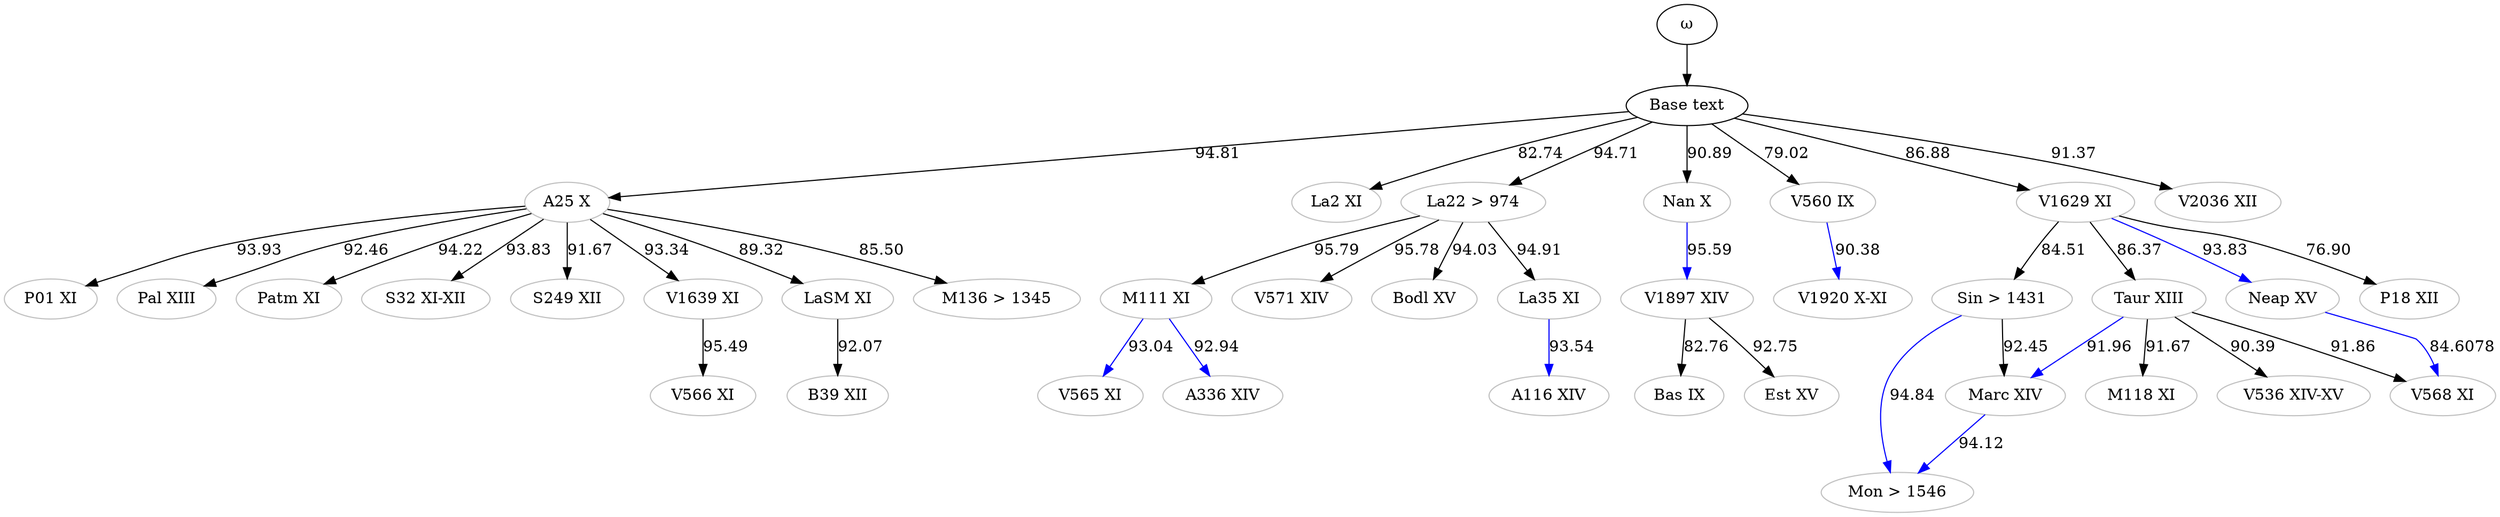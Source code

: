 digraph {

    Top [color="black", label="ω"]
    aBase [color="black", label="Base text"]
	A116 [label="A116 XIV", color="grey"]
	A25 [label="A25 X", color="grey"]
	A336 [label="A336 XIV", color="grey"]
	B39 [label="B39 XII", color="grey"]
	Bas [label="Bas IX", color="grey"]
	Bodl [label="Bodl XV", color="grey"]
	Est [label="Est XV", color="grey"]
	La2 [label="La2 XI", color="grey"]
	La22 [label="La22 > 974", color="grey"]
	La35 [label="La35 XI", color="grey"]
	LaSM [label="LaSM XI", color="grey"]
	M111 [label="M111 XI", color="grey"]
    M118 [label="M118 XI", color="grey"]
    M136 [label="M136 > 1345", color="grey"]
    Marc [label="Marc XIV", color="grey"]
    Mon [label="Mon > 1546", color="grey"]
	Nan [label="Nan X", color="grey"]
    Neap [label="Neap XV", color="grey"]
    P01 [label="P01 XI", color="grey"]
    P18 [label="P18 XII", color="grey"]
	Pal [label="Pal XIII", color="grey"]
	Patm [label="Patm XI", color="grey"]
    Sin [label="Sin > 1431", color="grey"]
	S32 [label="S32 XI-XII", color="grey"]
    S249 [label="S249 XII", color="grey"]
    Taur [label="Taur XIII", color="grey"]
    V536 [label="V536 XIV-XV", color="grey"]
	V560 [label="V560 IX", color="grey"]
	V565 [label="V565 XI", color="grey"]
	V566 [label="V566 XI", color="grey"]
	V568 [label="V568 XI", color="grey"]
	V571 [label="V571 XIV", color="grey"]
    V1629 [label="V1629 XI", color="grey"]
	V1639 [label="V1639 XI", color="grey"]
	V1897 [label="V1897 XIV", color="grey"]
	V1920 [label="V1920 X-XI", color="grey"]
    V2036 [label="V2036 XII", color="grey"]

	
	
  
    Top -> aBase
    aBase -> A25 [label="94.81"]
    aBase -> V2036 [label="91.37"]
    #Patm -> V2036 [label="91.14", color="blue"]
    aBase -> V1629 [label="86.88"]
    aBase -> V560[label="79.02"]

    aBase -> La22[label="94.71"]
	#A25 -> La22 [label="93.73"]
    aBase -> La2[label="82.74"]
    #La2 -> A25 [label="82.25" color="blue"]
	A25 -> M136 [label="85.50"]
    #A25 -> M136 [label="85.50" color="blue"]
    A25 -> Pal [label="92.46"]
	#A25 -> Pal [label="92.46" color="blue"]
	A25 -> P01 [label="93.93"]
    #A25 -> P01 [label="93.93" color="blue"]
    A25 -> V1639 [label="93.34"]
    aBase -> Nan [label="90.89"]
    A25 -> S32 [label="93.83"]
    #A25 -> S32 [label="93.83" color="blue"]
    A25 -> Patm [label="94.22"]
    #A25 -> Patm [label="94.22 "color="blue"]
    A25 -> LaSM [label="89.32"]
    A25 -> S249 [label="91.67"]
    #A25 -> S249 [label="91.67" color="blue"]
    V1639 -> V566 [label="95.49"]
	#V1639 -> V566 [label="95.49" color="blue"]

	La22 -> La35 [label= "94.91"]
    #La22 -> La35 [label= "94.91" color="blue"]
	La22 -> M111 [label="95.79"]
    #La22 -> M111 [label="95.79" color="blue"]
	La22 -> Bodl [label="94.03"]
    #La22 -> Bodl [label="94.03" color="blue"]
    La22 -> V571 [label="95.78"]
    #La22 -> V571 [label="95.78" color="blue"]
	La35 -> A116 [label="93.54" color="blue"]

	M111 -> V565 [label="93.04" color="blue"]
	M111 -> A336 [label="92.94" color="blue"]
	
	
	
	Sin -> Marc [label="92.45"]
	V1629 -> Neap [label="93.83" color="blue"]
    Neap -> V568[label="84.6078", color="blue"]
	V1629 -> Sin [label="84.51"]
	V1629 -> Taur [label="86.37"]
    V1629 -> P18 [label="76.90"]
	Taur -> V568 [label="91.86"]
	Taur -> M118 [label="91.67"]
	Taur -> V536 [label="90.39"]
    Taur -> Marc [color="blue" label="91.96"]
    Marc -> Mon [color="blue" label="94.12"]
	Sin -> Mon [label="94.84", color="blue"]

	V560 -> V1920 [label="90.38" color="blue"]

	V1897 -> Est [label="92.75"]
    Nan -> V1897 [label="95.59" color="blue"]
    V1897 -> Bas [label="82.76"]
    LaSM -> B39 [label="92.07"]
    #LaSM -> B39 [label="92.07" color="blue"]
    
	
	
}

